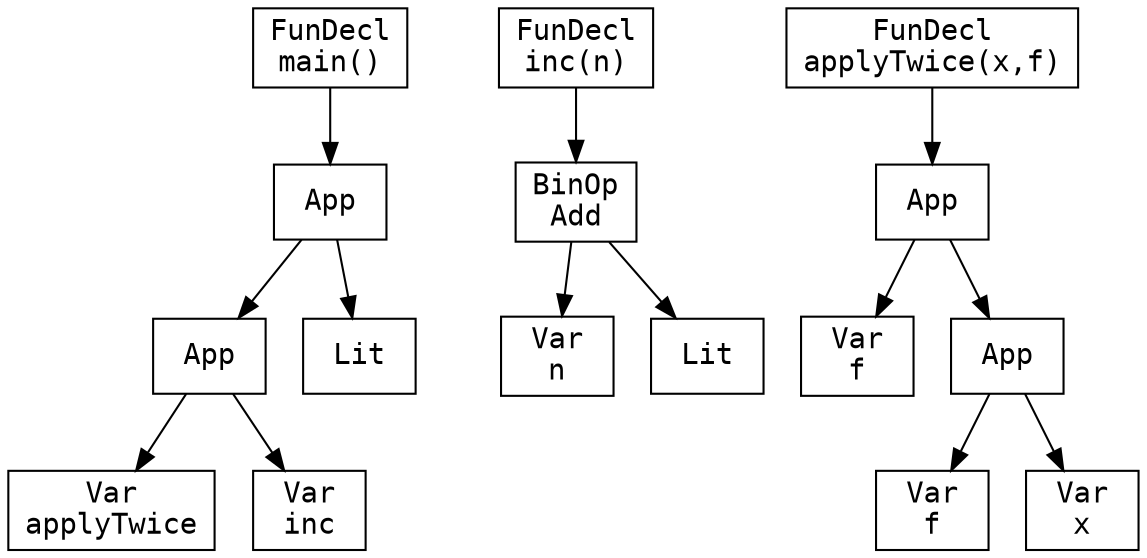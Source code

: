 digraph AST {
  node [shape=box, fontname="Courier"];
  decl0 [label="FunDecl
main()"];
  decl0_body [label="App"];
  decl0 -> decl0_body;
  decl0_body_fun [label="App"];
  decl0_body -> decl0_body_fun;
  decl0_body_fun_fun [label="Var
applyTwice"];
  decl0_body_fun -> decl0_body_fun_fun;
  decl0_body_fun_arg [label="Var
inc"];
  decl0_body_fun -> decl0_body_fun_arg;
  decl0_body_arg [label="Lit"];
  decl0_body -> decl0_body_arg;
  decl1 [label="FunDecl
inc(n)"];
  decl1_body [label="BinOp
Add"];
  decl1 -> decl1_body;
  decl1_body_l [label="Var
n"];
  decl1_body -> decl1_body_l;
  decl1_body_r [label="Lit"];
  decl1_body -> decl1_body_r;
  decl2 [label="FunDecl
applyTwice(x,f)"];
  decl2_body [label="App"];
  decl2 -> decl2_body;
  decl2_body_fun [label="Var
f"];
  decl2_body -> decl2_body_fun;
  decl2_body_arg [label="App"];
  decl2_body -> decl2_body_arg;
  decl2_body_arg_fun [label="Var
f"];
  decl2_body_arg -> decl2_body_arg_fun;
  decl2_body_arg_arg [label="Var
x"];
  decl2_body_arg -> decl2_body_arg_arg;
}
